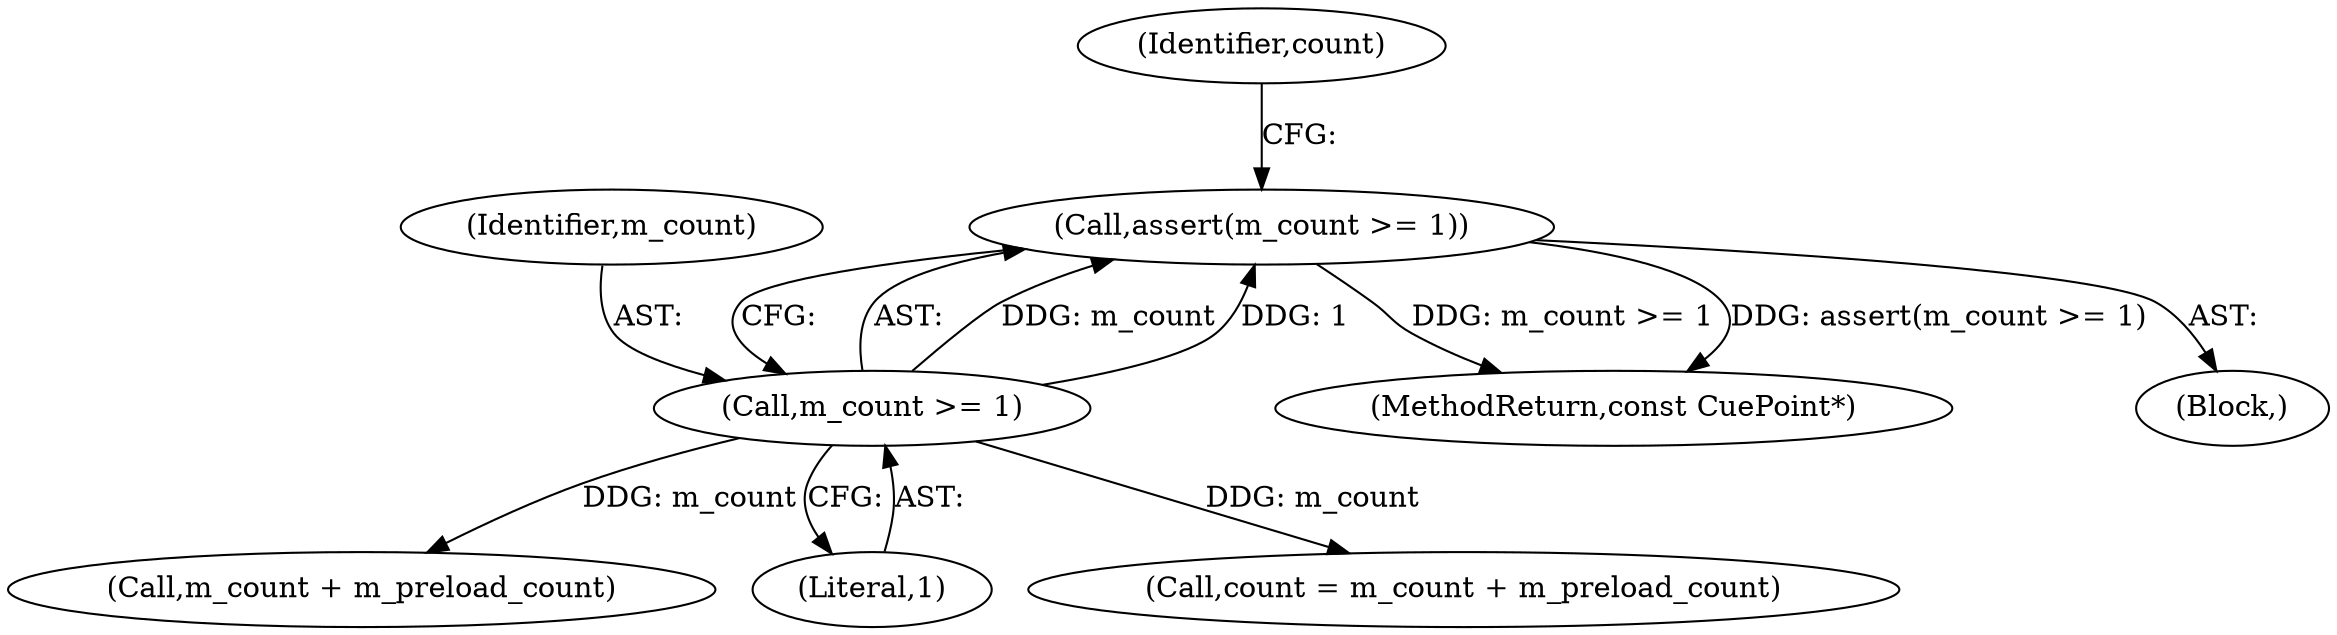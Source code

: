 digraph "1_Android_cc274e2abe8b2a6698a5c47d8aa4bb45f1f9538d_19@API" {
"1000115" [label="(Call,assert(m_count >= 1))"];
"1000116" [label="(Call,m_count >= 1)"];
"1000116" [label="(Call,m_count >= 1)"];
"1000115" [label="(Call,assert(m_count >= 1))"];
"1000117" [label="(Identifier,m_count)"];
"1000122" [label="(Call,m_count + m_preload_count)"];
"1000167" [label="(MethodReturn,const CuePoint*)"];
"1000121" [label="(Identifier,count)"];
"1000118" [label="(Literal,1)"];
"1000102" [label="(Block,)"];
"1000120" [label="(Call,count = m_count + m_preload_count)"];
"1000115" -> "1000102"  [label="AST: "];
"1000115" -> "1000116"  [label="CFG: "];
"1000116" -> "1000115"  [label="AST: "];
"1000121" -> "1000115"  [label="CFG: "];
"1000115" -> "1000167"  [label="DDG: assert(m_count >= 1)"];
"1000115" -> "1000167"  [label="DDG: m_count >= 1"];
"1000116" -> "1000115"  [label="DDG: m_count"];
"1000116" -> "1000115"  [label="DDG: 1"];
"1000116" -> "1000118"  [label="CFG: "];
"1000117" -> "1000116"  [label="AST: "];
"1000118" -> "1000116"  [label="AST: "];
"1000116" -> "1000120"  [label="DDG: m_count"];
"1000116" -> "1000122"  [label="DDG: m_count"];
}
